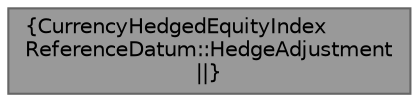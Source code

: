 digraph "CurrencyHedgedEquityIndexReferenceDatum::HedgeAdjustment"
{
 // INTERACTIVE_SVG=YES
 // LATEX_PDF_SIZE
  bgcolor="transparent";
  edge [fontname=Helvetica,fontsize=10,labelfontname=Helvetica,labelfontsize=10];
  node [fontname=Helvetica,fontsize=10,shape=box,height=0.2,width=0.4];
  Node1 [label="{CurrencyHedgedEquityIndex\lReferenceDatum::HedgeAdjustment\n||}",height=0.2,width=0.4,color="gray40", fillcolor="grey60", style="filled", fontcolor="black",tooltip=" "];
}
